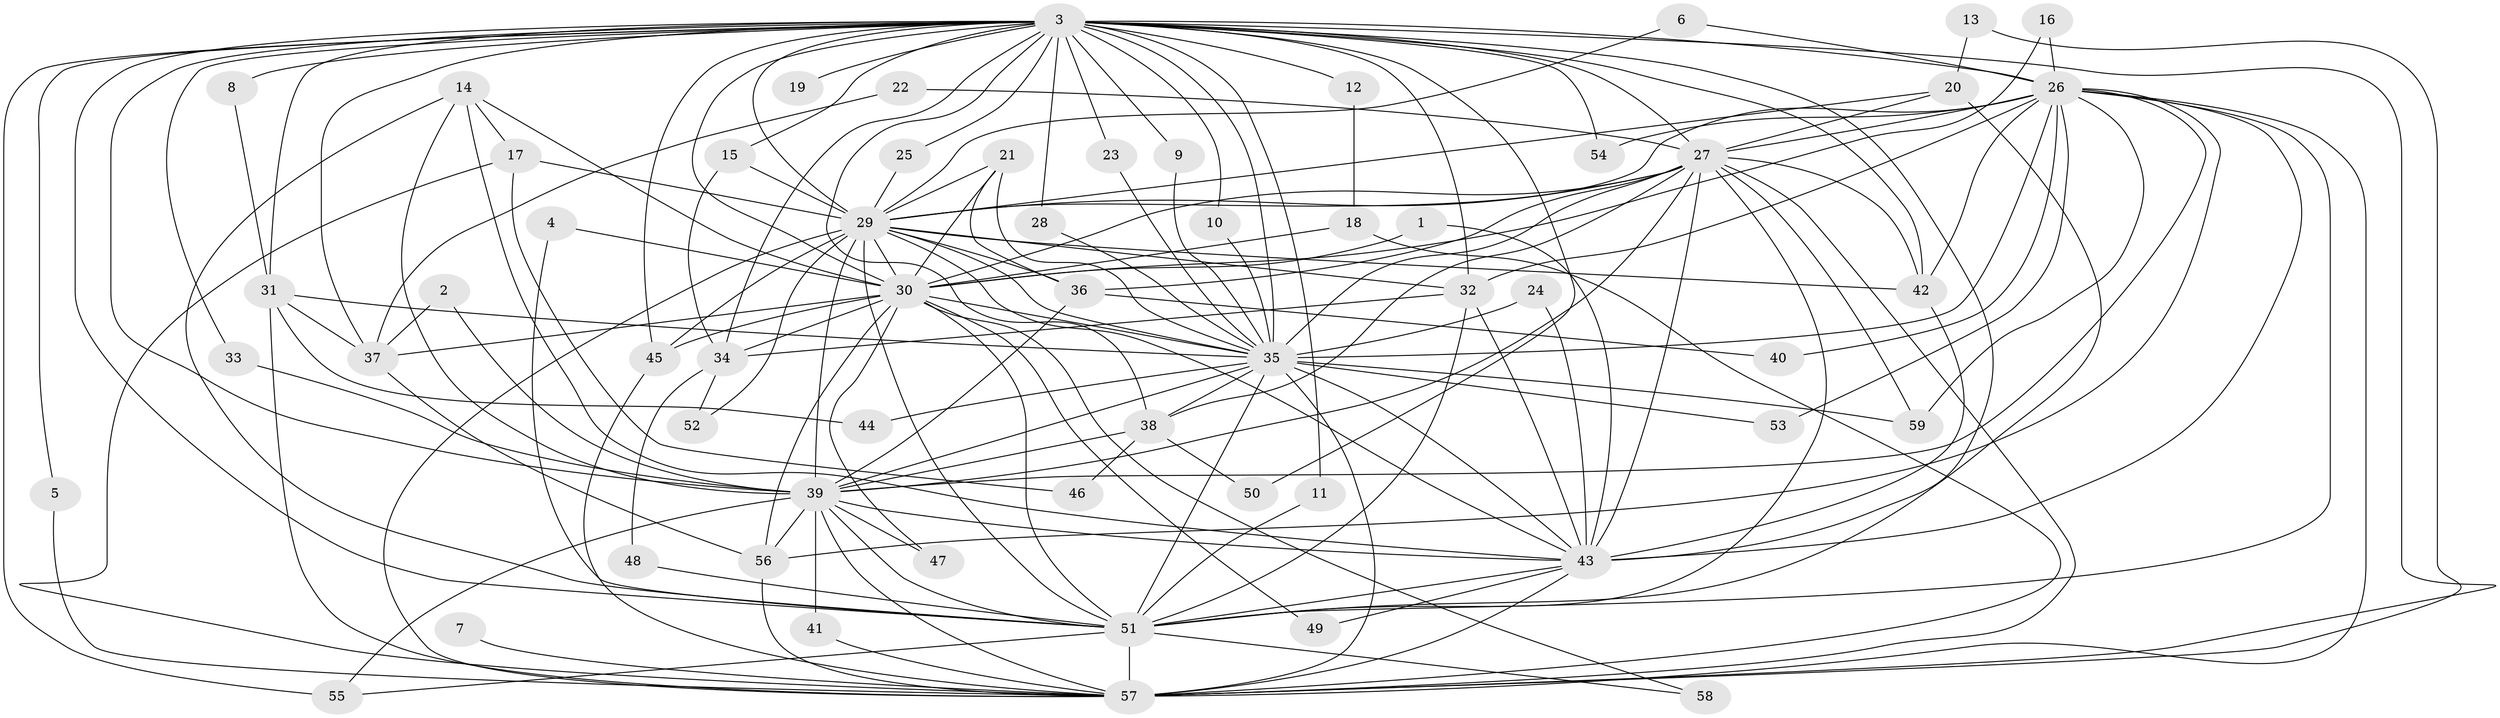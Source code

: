 // original degree distribution, {29: 0.008547008547008548, 19: 0.017094017094017096, 23: 0.017094017094017096, 20: 0.02564102564102564, 24: 0.008547008547008548, 17: 0.008547008547008548, 5: 0.05128205128205128, 13: 0.008547008547008548, 7: 0.008547008547008548, 4: 0.10256410256410256, 2: 0.5470085470085471, 3: 0.17094017094017094, 6: 0.02564102564102564}
// Generated by graph-tools (version 1.1) at 2025/25/03/09/25 03:25:40]
// undirected, 59 vertices, 163 edges
graph export_dot {
graph [start="1"]
  node [color=gray90,style=filled];
  1;
  2;
  3;
  4;
  5;
  6;
  7;
  8;
  9;
  10;
  11;
  12;
  13;
  14;
  15;
  16;
  17;
  18;
  19;
  20;
  21;
  22;
  23;
  24;
  25;
  26;
  27;
  28;
  29;
  30;
  31;
  32;
  33;
  34;
  35;
  36;
  37;
  38;
  39;
  40;
  41;
  42;
  43;
  44;
  45;
  46;
  47;
  48;
  49;
  50;
  51;
  52;
  53;
  54;
  55;
  56;
  57;
  58;
  59;
  1 -- 30 [weight=1.0];
  1 -- 43 [weight=1.0];
  2 -- 37 [weight=1.0];
  2 -- 39 [weight=1.0];
  3 -- 5 [weight=1.0];
  3 -- 8 [weight=1.0];
  3 -- 9 [weight=1.0];
  3 -- 10 [weight=1.0];
  3 -- 11 [weight=1.0];
  3 -- 12 [weight=2.0];
  3 -- 15 [weight=1.0];
  3 -- 19 [weight=1.0];
  3 -- 23 [weight=1.0];
  3 -- 25 [weight=1.0];
  3 -- 26 [weight=3.0];
  3 -- 27 [weight=2.0];
  3 -- 28 [weight=1.0];
  3 -- 29 [weight=2.0];
  3 -- 30 [weight=2.0];
  3 -- 31 [weight=2.0];
  3 -- 32 [weight=1.0];
  3 -- 33 [weight=1.0];
  3 -- 34 [weight=2.0];
  3 -- 35 [weight=2.0];
  3 -- 37 [weight=1.0];
  3 -- 38 [weight=1.0];
  3 -- 39 [weight=2.0];
  3 -- 42 [weight=1.0];
  3 -- 43 [weight=3.0];
  3 -- 45 [weight=1.0];
  3 -- 50 [weight=1.0];
  3 -- 51 [weight=2.0];
  3 -- 54 [weight=1.0];
  3 -- 55 [weight=1.0];
  3 -- 57 [weight=2.0];
  4 -- 30 [weight=1.0];
  4 -- 51 [weight=1.0];
  5 -- 57 [weight=1.0];
  6 -- 26 [weight=1.0];
  6 -- 29 [weight=1.0];
  7 -- 57 [weight=1.0];
  8 -- 31 [weight=1.0];
  9 -- 35 [weight=1.0];
  10 -- 35 [weight=1.0];
  11 -- 51 [weight=1.0];
  12 -- 18 [weight=1.0];
  13 -- 20 [weight=1.0];
  13 -- 57 [weight=1.0];
  14 -- 17 [weight=1.0];
  14 -- 30 [weight=1.0];
  14 -- 39 [weight=1.0];
  14 -- 43 [weight=1.0];
  14 -- 51 [weight=1.0];
  15 -- 29 [weight=2.0];
  15 -- 34 [weight=1.0];
  16 -- 26 [weight=1.0];
  16 -- 30 [weight=1.0];
  17 -- 29 [weight=1.0];
  17 -- 46 [weight=1.0];
  17 -- 57 [weight=1.0];
  18 -- 30 [weight=1.0];
  18 -- 57 [weight=1.0];
  20 -- 27 [weight=1.0];
  20 -- 29 [weight=2.0];
  20 -- 51 [weight=1.0];
  21 -- 29 [weight=1.0];
  21 -- 30 [weight=1.0];
  21 -- 35 [weight=1.0];
  21 -- 36 [weight=1.0];
  22 -- 27 [weight=1.0];
  22 -- 37 [weight=1.0];
  23 -- 35 [weight=1.0];
  24 -- 35 [weight=1.0];
  24 -- 43 [weight=3.0];
  25 -- 29 [weight=1.0];
  26 -- 27 [weight=1.0];
  26 -- 29 [weight=1.0];
  26 -- 32 [weight=1.0];
  26 -- 35 [weight=1.0];
  26 -- 39 [weight=1.0];
  26 -- 40 [weight=1.0];
  26 -- 42 [weight=1.0];
  26 -- 43 [weight=2.0];
  26 -- 51 [weight=3.0];
  26 -- 53 [weight=1.0];
  26 -- 54 [weight=1.0];
  26 -- 56 [weight=1.0];
  26 -- 57 [weight=2.0];
  26 -- 59 [weight=1.0];
  27 -- 29 [weight=2.0];
  27 -- 30 [weight=1.0];
  27 -- 35 [weight=1.0];
  27 -- 36 [weight=1.0];
  27 -- 38 [weight=1.0];
  27 -- 39 [weight=2.0];
  27 -- 42 [weight=2.0];
  27 -- 43 [weight=1.0];
  27 -- 51 [weight=1.0];
  27 -- 57 [weight=1.0];
  27 -- 59 [weight=1.0];
  28 -- 35 [weight=1.0];
  29 -- 30 [weight=1.0];
  29 -- 32 [weight=1.0];
  29 -- 35 [weight=1.0];
  29 -- 36 [weight=2.0];
  29 -- 39 [weight=1.0];
  29 -- 42 [weight=1.0];
  29 -- 43 [weight=1.0];
  29 -- 45 [weight=1.0];
  29 -- 51 [weight=2.0];
  29 -- 52 [weight=1.0];
  29 -- 57 [weight=1.0];
  30 -- 34 [weight=1.0];
  30 -- 35 [weight=1.0];
  30 -- 37 [weight=1.0];
  30 -- 45 [weight=1.0];
  30 -- 47 [weight=1.0];
  30 -- 49 [weight=1.0];
  30 -- 51 [weight=1.0];
  30 -- 56 [weight=1.0];
  30 -- 58 [weight=1.0];
  31 -- 35 [weight=1.0];
  31 -- 37 [weight=2.0];
  31 -- 44 [weight=1.0];
  31 -- 57 [weight=1.0];
  32 -- 34 [weight=1.0];
  32 -- 43 [weight=1.0];
  32 -- 51 [weight=1.0];
  33 -- 39 [weight=1.0];
  34 -- 48 [weight=1.0];
  34 -- 52 [weight=1.0];
  35 -- 38 [weight=1.0];
  35 -- 39 [weight=2.0];
  35 -- 43 [weight=1.0];
  35 -- 44 [weight=1.0];
  35 -- 51 [weight=2.0];
  35 -- 53 [weight=1.0];
  35 -- 57 [weight=1.0];
  35 -- 59 [weight=1.0];
  36 -- 39 [weight=1.0];
  36 -- 40 [weight=1.0];
  37 -- 56 [weight=1.0];
  38 -- 39 [weight=1.0];
  38 -- 46 [weight=1.0];
  38 -- 50 [weight=1.0];
  39 -- 41 [weight=1.0];
  39 -- 43 [weight=2.0];
  39 -- 47 [weight=1.0];
  39 -- 51 [weight=1.0];
  39 -- 55 [weight=2.0];
  39 -- 56 [weight=1.0];
  39 -- 57 [weight=1.0];
  41 -- 57 [weight=1.0];
  42 -- 43 [weight=1.0];
  43 -- 49 [weight=1.0];
  43 -- 51 [weight=1.0];
  43 -- 57 [weight=1.0];
  45 -- 57 [weight=1.0];
  48 -- 51 [weight=1.0];
  51 -- 55 [weight=1.0];
  51 -- 57 [weight=2.0];
  51 -- 58 [weight=1.0];
  56 -- 57 [weight=1.0];
}
